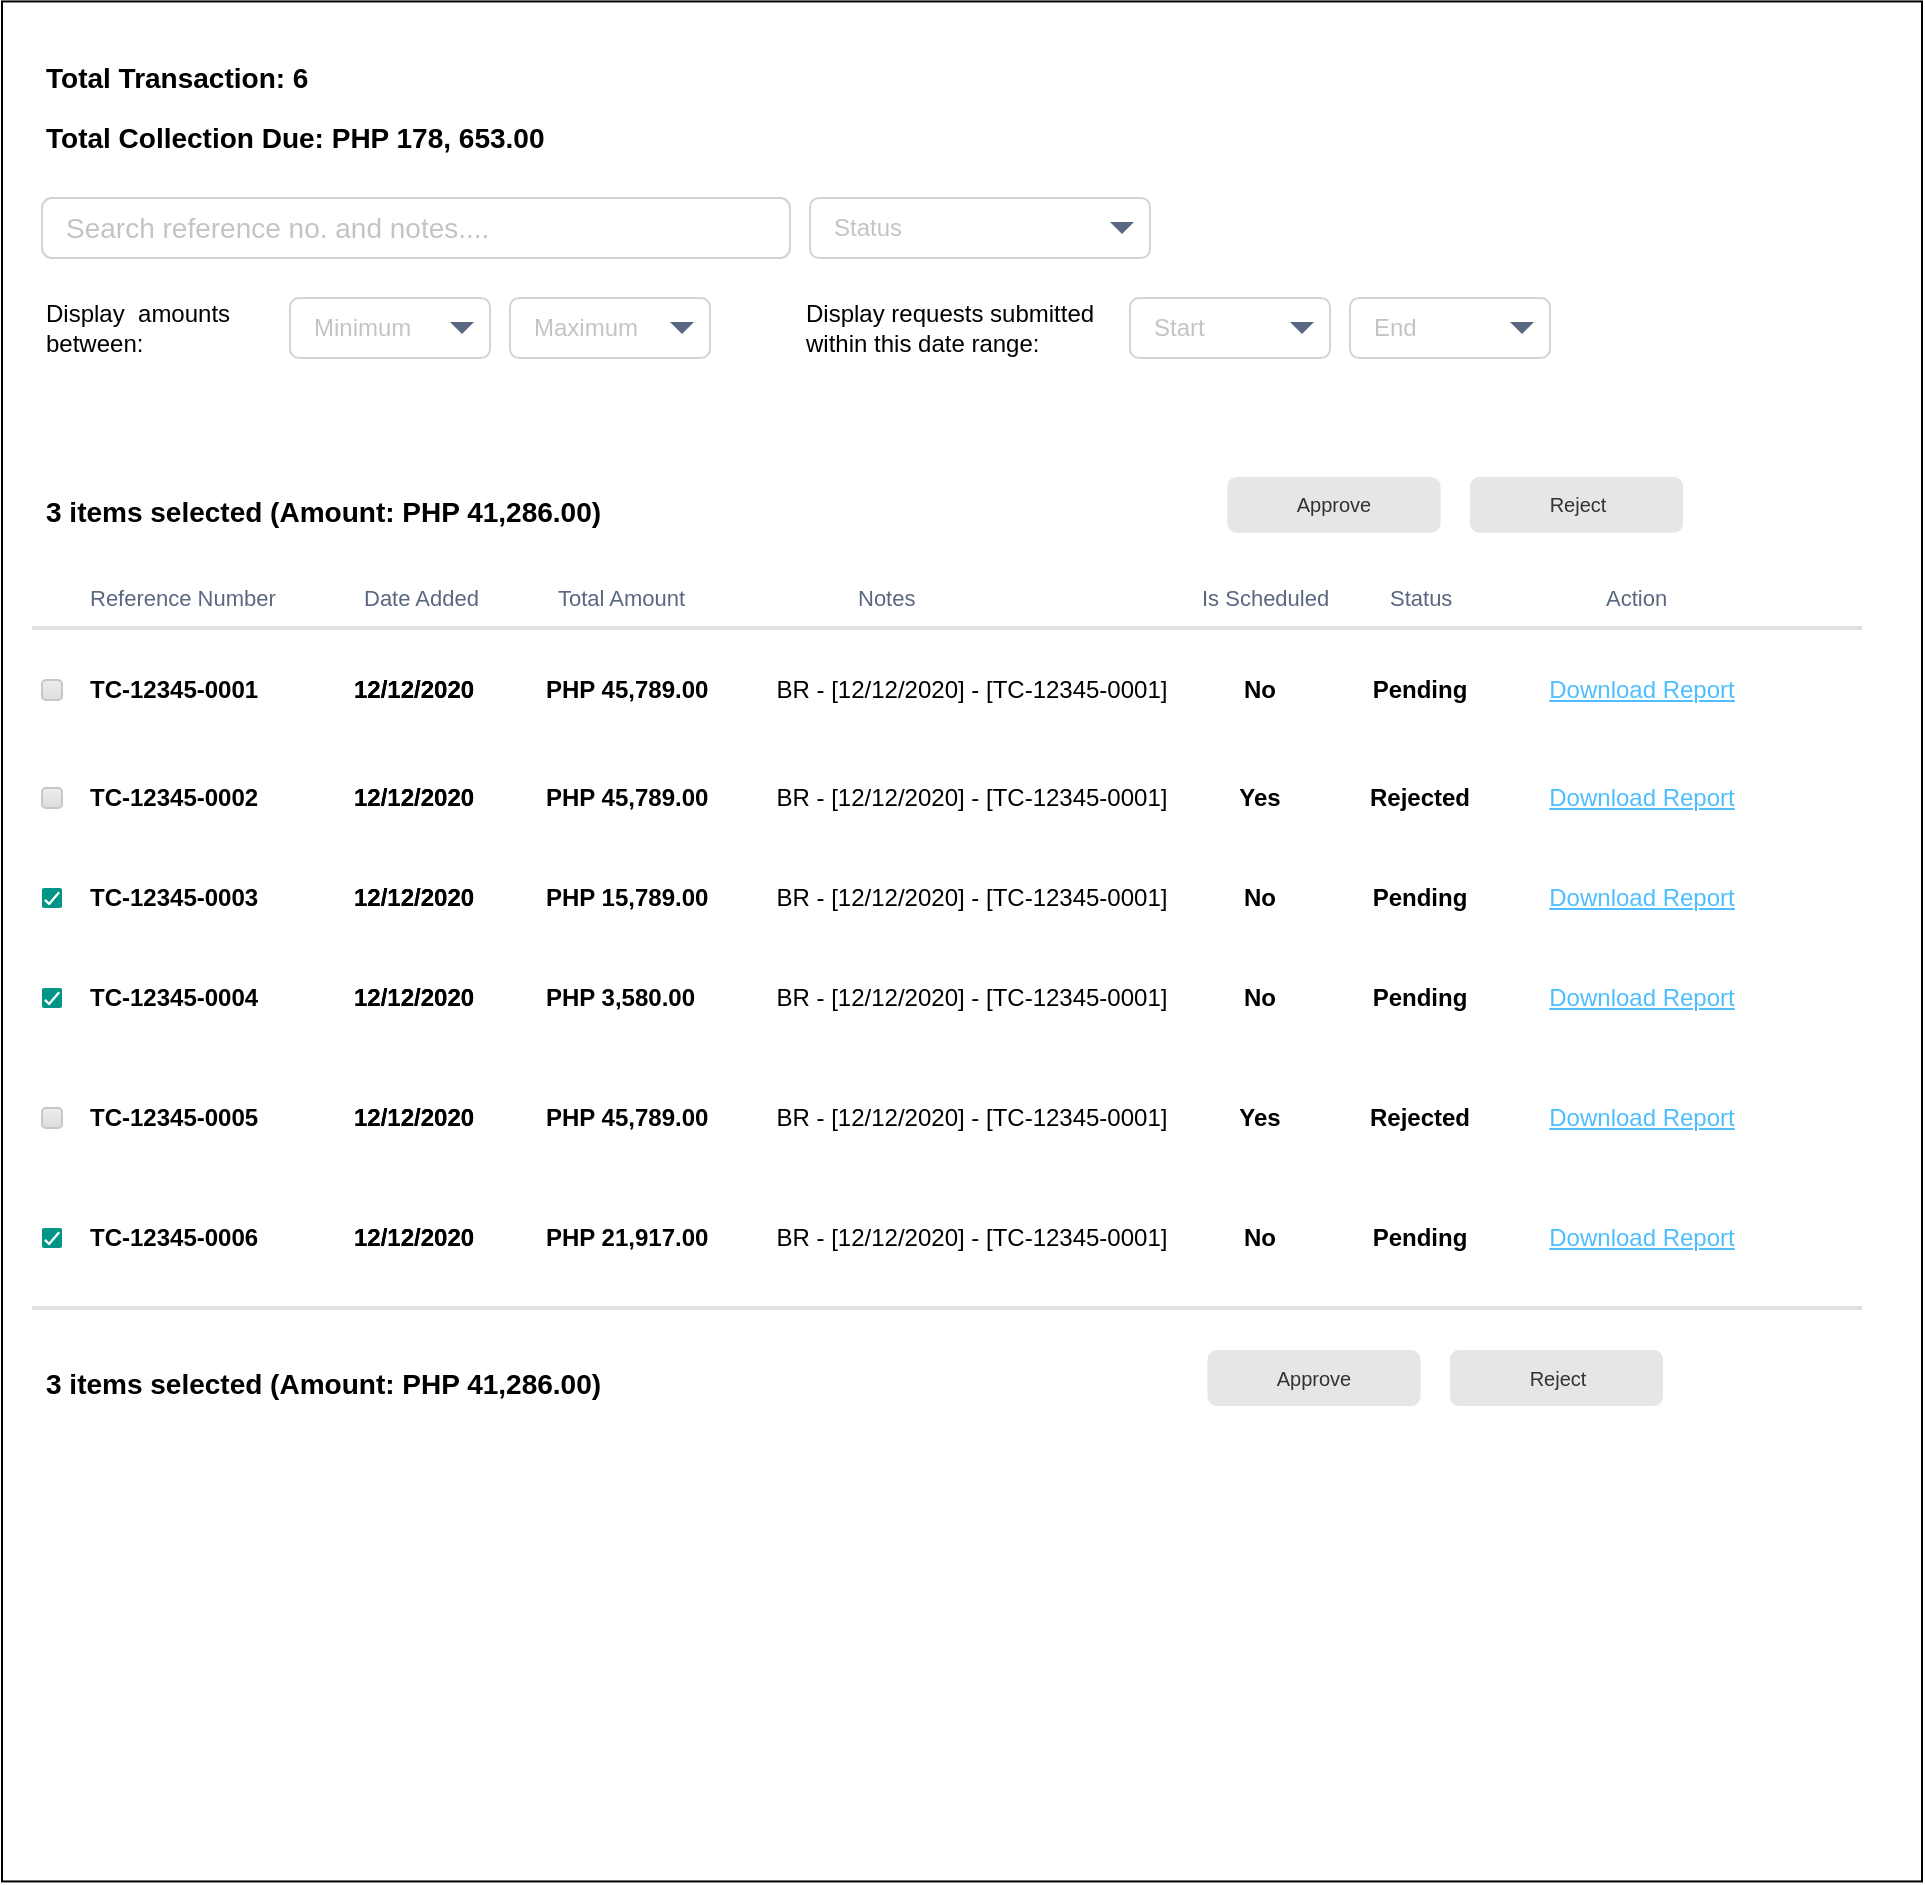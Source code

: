 <mxfile version="13.8.0" type="github" pages="2">
  <diagram id="Q-yisilWaRMRs0ZSbcxf" name="Bills Collection - Approver">
    <mxGraphModel dx="1382" dy="804" grid="1" gridSize="10" guides="1" tooltips="1" connect="1" arrows="1" fold="1" page="0" pageScale="1" pageWidth="850" pageHeight="1100" math="0" shadow="0">
      <root>
        <mxCell id="0" />
        <mxCell id="1" parent="0" />
        <mxCell id="fB9JVBKdTHwXwevY102O-4" value="" style="rounded=0;whiteSpace=wrap;html=1;" parent="1" vertex="1">
          <mxGeometry x="30" y="11.72" width="960" height="940" as="geometry" />
        </mxCell>
        <mxCell id="fB9JVBKdTHwXwevY102O-80" value="Total Transaction: 6" style="text;html=1;strokeColor=none;fillColor=none;align=left;verticalAlign=middle;whiteSpace=wrap;rounded=0;fontStyle=1;fontSize=14;" parent="1" vertex="1">
          <mxGeometry x="50" y="40" width="144" height="20" as="geometry" />
        </mxCell>
        <mxCell id="fB9JVBKdTHwXwevY102O-81" value="Total Collection Due: PHP 178, 653.00" style="text;html=1;strokeColor=none;fillColor=none;align=left;verticalAlign=middle;whiteSpace=wrap;rounded=0;fontStyle=1;fontSize=14;" parent="1" vertex="1">
          <mxGeometry x="50" y="70" width="294" height="20" as="geometry" />
        </mxCell>
        <mxCell id="fB9JVBKdTHwXwevY102O-134" value="Reference Number" style="html=1;fillColor=none;strokeColor=none;fontSize=11;align=left;fontColor=#596780;whiteSpace=wrap;rounded=0;" parent="1" vertex="1">
          <mxGeometry x="72" y="300" width="150" height="20" as="geometry" />
        </mxCell>
        <mxCell id="fB9JVBKdTHwXwevY102O-135" value="Total Amount" style="html=1;fillColor=none;strokeColor=none;fontSize=11;align=left;fontColor=#596780;whiteSpace=wrap;rounded=0;" parent="1" vertex="1">
          <mxGeometry x="306" y="300" width="100" height="20" as="geometry" />
        </mxCell>
        <mxCell id="fB9JVBKdTHwXwevY102O-136" value="" style="shape=line;strokeWidth=2;html=1;strokeColor=#DFE1E5;resizeWidth=1;rounded=0;fillColor=none;fontSize=14;align=left;" parent="1" vertex="1">
          <mxGeometry x="45" y="320" width="915" height="10" as="geometry" />
        </mxCell>
        <mxCell id="fB9JVBKdTHwXwevY102O-164" value="Date Added" style="html=1;fillColor=none;strokeColor=none;fontSize=11;align=left;fontColor=#596780;whiteSpace=wrap;rounded=0;" parent="1" vertex="1">
          <mxGeometry x="209" y="300" width="100" height="20" as="geometry" />
        </mxCell>
        <mxCell id="fB9JVBKdTHwXwevY102O-165" value="Notes" style="html=1;fillColor=none;strokeColor=none;fontSize=11;align=left;fontColor=#596780;whiteSpace=wrap;rounded=0;" parent="1" vertex="1">
          <mxGeometry x="456" y="300" width="100" height="20" as="geometry" />
        </mxCell>
        <mxCell id="fB9JVBKdTHwXwevY102O-166" value="Is Scheduled" style="html=1;fillColor=none;strokeColor=none;fontSize=11;align=left;fontColor=#596780;whiteSpace=wrap;rounded=0;" parent="1" vertex="1">
          <mxGeometry x="628" y="300" width="74" height="20" as="geometry" />
        </mxCell>
        <mxCell id="fB9JVBKdTHwXwevY102O-167" value="Status" style="html=1;fillColor=none;strokeColor=none;fontSize=11;align=left;fontColor=#596780;whiteSpace=wrap;rounded=0;" parent="1" vertex="1">
          <mxGeometry x="722" y="300" width="40" height="20" as="geometry" />
        </mxCell>
        <mxCell id="fB9JVBKdTHwXwevY102O-169" value="" style="shape=line;strokeWidth=2;html=1;strokeColor=#DFE1E5;resizeWidth=1;rounded=0;fillColor=none;fontSize=14;align=left;" parent="1" vertex="1">
          <mxGeometry x="45" y="660" width="915" height="10" as="geometry" />
        </mxCell>
        <mxCell id="fB9JVBKdTHwXwevY102O-178" value="Action" style="html=1;fillColor=none;strokeColor=none;fontSize=11;align=left;fontColor=#596780;whiteSpace=wrap;rounded=0;" parent="1" vertex="1">
          <mxGeometry x="830" y="300" width="50" height="20" as="geometry" />
        </mxCell>
        <mxCell id="fB9JVBKdTHwXwevY102O-238" value="Reject" style="rounded=1;html=1;shadow=0;dashed=0;whiteSpace=wrap;fontSize=10;fillColor=#E6E6E6;align=center;strokeColor=#E6E6E6;fontColor=#333333;" parent="1" vertex="1">
          <mxGeometry x="754.5" y="686.56" width="105.5" height="26.88" as="geometry" />
        </mxCell>
        <mxCell id="AwUBtOr6If3FMIu2zdxh-1" value="Approve" style="rounded=1;html=1;shadow=0;dashed=0;whiteSpace=wrap;fontSize=10;fillColor=#E6E6E6;align=center;strokeColor=#E6E6E6;fontColor=#333333;" vertex="1" parent="1">
          <mxGeometry x="633.25" y="686.56" width="105.5" height="26.88" as="geometry" />
        </mxCell>
        <mxCell id="AwUBtOr6If3FMIu2zdxh-2" value="Reject" style="rounded=1;html=1;shadow=0;dashed=0;whiteSpace=wrap;fontSize=10;fillColor=#E6E6E6;align=center;strokeColor=#E6E6E6;fontColor=#333333;" vertex="1" parent="1">
          <mxGeometry x="764.5" y="250" width="105.5" height="26.88" as="geometry" />
        </mxCell>
        <mxCell id="AwUBtOr6If3FMIu2zdxh-3" value="Approve" style="rounded=1;html=1;shadow=0;dashed=0;whiteSpace=wrap;fontSize=10;fillColor=#E6E6E6;align=center;strokeColor=#E6E6E6;fontColor=#333333;" vertex="1" parent="1">
          <mxGeometry x="643.25" y="250" width="105.5" height="26.88" as="geometry" />
        </mxCell>
        <mxCell id="AwUBtOr6If3FMIu2zdxh-5" value="3 items selected (Amount: PHP 41,286.00)" style="text;html=1;strokeColor=none;fillColor=none;align=left;verticalAlign=middle;whiteSpace=wrap;rounded=0;fontStyle=1;fontSize=14;" vertex="1" parent="1">
          <mxGeometry x="50" y="256.88" width="310" height="20" as="geometry" />
        </mxCell>
        <mxCell id="AwUBtOr6If3FMIu2zdxh-7" value="" style="dashed=0;labelPosition=right;align=left;shape=mxgraph.gmdl.checkbox;strokeColor=none;fillColor=#009587;strokeWidth=2;" vertex="1" parent="1">
          <mxGeometry x="50" y="455" width="10" height="10" as="geometry" />
        </mxCell>
        <mxCell id="AwUBtOr6If3FMIu2zdxh-8" value="" style="dashed=0;labelPosition=right;align=left;shape=mxgraph.gmdl.checkbox;strokeColor=none;fillColor=#009587;strokeWidth=2;" vertex="1" parent="1">
          <mxGeometry x="50" y="505" width="10" height="10" as="geometry" />
        </mxCell>
        <mxCell id="AwUBtOr6If3FMIu2zdxh-9" value="" style="dashed=0;labelPosition=right;align=left;shape=mxgraph.gmdl.checkbox;strokeColor=none;fillColor=#009587;strokeWidth=2;" vertex="1" parent="1">
          <mxGeometry x="50" y="625" width="10" height="10" as="geometry" />
        </mxCell>
        <mxCell id="AwUBtOr6If3FMIu2zdxh-11" value="3 items selected (Amount: PHP 41,286.00)" style="text;html=1;strokeColor=none;fillColor=none;align=left;verticalAlign=middle;whiteSpace=wrap;rounded=0;fontStyle=1;fontSize=14;" vertex="1" parent="1">
          <mxGeometry x="50" y="693.44" width="310" height="20" as="geometry" />
        </mxCell>
        <mxCell id="fB9JVBKdTHwXwevY102O-10" value="Status" style="rounded=1;html=1;align=left;fontSize=12;spacingLeft=10;strokeColor=#CED4DA;fillColor=none;fontColor=#C4C4C4;" parent="1" vertex="1">
          <mxGeometry x="434" y="110" width="170" height="30" as="geometry" />
        </mxCell>
        <mxCell id="fB9JVBKdTHwXwevY102O-11" value="" style="shape=triangle;direction=south;fillColor=#596780;strokeColor=none;html=1" parent="fB9JVBKdTHwXwevY102O-10" vertex="1">
          <mxGeometry x="1" y="0.5" width="12" height="6" relative="1" as="geometry">
            <mxPoint x="-20" y="-3" as="offset" />
          </mxGeometry>
        </mxCell>
        <mxCell id="fB9JVBKdTHwXwevY102O-13" value="Search reference no. and notes...." style="html=1;shadow=0;dashed=0;shape=mxgraph.bootstrap.rrect;rSize=5;strokeColor=#CED4DA;strokeWidth=1;whiteSpace=wrap;align=left;verticalAlign=middle;spacingLeft=10;fontSize=14;fillColor=none;fontColor=#C4C4C4;" parent="1" vertex="1">
          <mxGeometry x="50" y="110" width="374" height="30" as="geometry" />
        </mxCell>
        <mxCell id="fB9JVBKdTHwXwevY102O-16" value="Minimum" style="rounded=1;html=1;align=left;fontSize=12;spacingLeft=10;strokeColor=#CED4DA;fillColor=none;fontColor=#C4C4C4;" parent="1" vertex="1">
          <mxGeometry x="174" y="160" width="100" height="30" as="geometry" />
        </mxCell>
        <mxCell id="fB9JVBKdTHwXwevY102O-17" value="" style="shape=triangle;direction=south;fillColor=#596780;strokeColor=none;html=1" parent="fB9JVBKdTHwXwevY102O-16" vertex="1">
          <mxGeometry x="1" y="0.5" width="12" height="6" relative="1" as="geometry">
            <mxPoint x="-20" y="-3" as="offset" />
          </mxGeometry>
        </mxCell>
        <mxCell id="fB9JVBKdTHwXwevY102O-19" value="Maximum" style="rounded=1;html=1;align=left;fontSize=12;spacingLeft=10;strokeColor=#CED4DA;fillColor=none;fontColor=#C4C4C4;" parent="1" vertex="1">
          <mxGeometry x="284" y="160" width="100" height="30" as="geometry" />
        </mxCell>
        <mxCell id="fB9JVBKdTHwXwevY102O-20" value="" style="shape=triangle;direction=south;fillColor=#596780;strokeColor=none;html=1" parent="fB9JVBKdTHwXwevY102O-19" vertex="1">
          <mxGeometry x="1" y="0.5" width="12" height="6" relative="1" as="geometry">
            <mxPoint x="-20" y="-3" as="offset" />
          </mxGeometry>
        </mxCell>
        <mxCell id="fB9JVBKdTHwXwevY102O-21" value="Display&amp;nbsp; amounts between:" style="text;html=1;strokeColor=none;fillColor=none;align=left;verticalAlign=middle;whiteSpace=wrap;rounded=0;" parent="1" vertex="1">
          <mxGeometry x="50" y="165" width="124" height="20" as="geometry" />
        </mxCell>
        <mxCell id="fB9JVBKdTHwXwevY102O-22" value="Start" style="rounded=1;html=1;align=left;fontSize=12;spacingLeft=10;strokeColor=#CED4DA;fillColor=none;fontColor=#C4C4C4;" parent="1" vertex="1">
          <mxGeometry x="594" y="160" width="100" height="30" as="geometry" />
        </mxCell>
        <mxCell id="fB9JVBKdTHwXwevY102O-23" value="" style="shape=triangle;direction=south;fillColor=#596780;strokeColor=none;html=1" parent="fB9JVBKdTHwXwevY102O-22" vertex="1">
          <mxGeometry x="1" y="0.5" width="12" height="6" relative="1" as="geometry">
            <mxPoint x="-20" y="-3" as="offset" />
          </mxGeometry>
        </mxCell>
        <mxCell id="fB9JVBKdTHwXwevY102O-24" value="End" style="rounded=1;html=1;align=left;fontSize=12;spacingLeft=10;strokeColor=#CED4DA;fillColor=none;fontColor=#C4C4C4;" parent="1" vertex="1">
          <mxGeometry x="704" y="160" width="100" height="30" as="geometry" />
        </mxCell>
        <mxCell id="fB9JVBKdTHwXwevY102O-25" value="" style="shape=triangle;direction=south;fillColor=#596780;strokeColor=none;html=1" parent="fB9JVBKdTHwXwevY102O-24" vertex="1">
          <mxGeometry x="1" y="0.5" width="12" height="6" relative="1" as="geometry">
            <mxPoint x="-20" y="-3" as="offset" />
          </mxGeometry>
        </mxCell>
        <mxCell id="fB9JVBKdTHwXwevY102O-26" value="Display requests submitted within this date range:" style="text;html=1;strokeColor=none;fillColor=none;align=left;verticalAlign=middle;whiteSpace=wrap;rounded=0;" parent="1" vertex="1">
          <mxGeometry x="430" y="165" width="164" height="20" as="geometry" />
        </mxCell>
        <mxCell id="fB9JVBKdTHwXwevY102O-138" value="TC-12345-0001" style="html=1;fillColor=none;strokeColor=none;fontSize=12;align=left;fontColor=#000000;whiteSpace=wrap;fontStyle=1;rounded=0;" parent="1" vertex="1">
          <mxGeometry x="72" y="346" width="110" height="20" as="geometry" />
        </mxCell>
        <mxCell id="fB9JVBKdTHwXwevY102O-176" value="12/12/2020" style="html=1;fillColor=none;strokeColor=none;fontSize=12;align=left;fontColor=#000000;whiteSpace=wrap;fontStyle=1;rounded=0;" parent="1" vertex="1">
          <mxGeometry x="204" y="346" width="110" height="20" as="geometry" />
        </mxCell>
        <mxCell id="fB9JVBKdTHwXwevY102O-177" value="PHP 45,789.00" style="html=1;fillColor=none;strokeColor=none;fontSize=12;align=left;fontColor=#000000;whiteSpace=wrap;fontStyle=1;rounded=0;" parent="1" vertex="1">
          <mxGeometry x="300" y="346" width="91" height="20" as="geometry" />
        </mxCell>
        <mxCell id="fB9JVBKdTHwXwevY102O-180" value="" style="html=1;shadow=0;dashed=0;shape=mxgraph.bootstrap.checkbox2;labelPosition=right;verticalLabelPosition=middle;align=left;verticalAlign=middle;gradientColor=#DEDEDE;fillColor=#EDEDED;checked=0;spacing=5;checkedFill=#0085FC;checkedStroke=#ffffff;rounded=0;strokeColor=#C7C7C7;strokeWidth=1;fontSize=14;" parent="1" vertex="1">
          <mxGeometry x="50" y="351" width="10" height="10" as="geometry" />
        </mxCell>
        <mxCell id="fB9JVBKdTHwXwevY102O-181" value="BR - [12/12/2020] - [TC-12345-0001]" style="html=1;fillColor=none;strokeColor=none;fontSize=12;align=center;fontColor=#000000;whiteSpace=wrap;fontStyle=0;rounded=0;" parent="1" vertex="1">
          <mxGeometry x="410" y="346" width="210" height="20" as="geometry" />
        </mxCell>
        <mxCell id="fB9JVBKdTHwXwevY102O-182" value="12/12/2020" style="html=1;fillColor=none;strokeColor=none;fontSize=12;align=left;fontColor=#000000;whiteSpace=wrap;fontStyle=1;rounded=0;" parent="1" vertex="1">
          <mxGeometry x="204" y="346" width="66" height="20" as="geometry" />
        </mxCell>
        <mxCell id="fB9JVBKdTHwXwevY102O-183" value="No" style="html=1;fillColor=none;strokeColor=none;fontSize=12;align=center;fontColor=#000000;whiteSpace=wrap;fontStyle=1;rounded=0;" parent="1" vertex="1">
          <mxGeometry x="642" y="346" width="34" height="20" as="geometry" />
        </mxCell>
        <mxCell id="fB9JVBKdTHwXwevY102O-184" value="Pending" style="html=1;fillColor=none;strokeColor=none;fontSize=12;align=center;fontColor=#000000;whiteSpace=wrap;fontStyle=1;rounded=0;" parent="1" vertex="1">
          <mxGeometry x="712" y="346" width="54" height="20" as="geometry" />
        </mxCell>
        <mxCell id="fB9JVBKdTHwXwevY102O-185" value="Download Report" style="html=1;fillColor=none;strokeColor=none;fontSize=12;align=center;whiteSpace=wrap;fontStyle=4;rounded=0;fontColor=#4FBEFF;" parent="1" vertex="1">
          <mxGeometry x="798" y="346" width="104" height="20" as="geometry" />
        </mxCell>
        <mxCell id="fB9JVBKdTHwXwevY102O-188" value="TC-12345-0002" style="html=1;fillColor=none;strokeColor=none;fontSize=12;align=left;fontColor=#000000;whiteSpace=wrap;fontStyle=1;rounded=0;" parent="1" vertex="1">
          <mxGeometry x="72" y="400" width="110" height="20" as="geometry" />
        </mxCell>
        <mxCell id="fB9JVBKdTHwXwevY102O-189" value="12/12/2020" style="html=1;fillColor=none;strokeColor=none;fontSize=12;align=left;fontColor=#000000;whiteSpace=wrap;fontStyle=1;rounded=0;" parent="1" vertex="1">
          <mxGeometry x="204" y="400" width="110" height="20" as="geometry" />
        </mxCell>
        <mxCell id="fB9JVBKdTHwXwevY102O-190" value="PHP 45,789.00" style="html=1;fillColor=none;strokeColor=none;fontSize=12;align=left;fontColor=#000000;whiteSpace=wrap;fontStyle=1;rounded=0;" parent="1" vertex="1">
          <mxGeometry x="300" y="400" width="91" height="20" as="geometry" />
        </mxCell>
        <mxCell id="fB9JVBKdTHwXwevY102O-191" value="" style="html=1;shadow=0;dashed=0;shape=mxgraph.bootstrap.checkbox2;labelPosition=right;verticalLabelPosition=middle;align=left;verticalAlign=middle;gradientColor=#DEDEDE;fillColor=#EDEDED;checked=0;spacing=5;checkedFill=#0085FC;checkedStroke=#ffffff;rounded=0;strokeColor=#C7C7C7;strokeWidth=1;fontSize=14;" parent="1" vertex="1">
          <mxGeometry x="50" y="405" width="10" height="10" as="geometry" />
        </mxCell>
        <mxCell id="fB9JVBKdTHwXwevY102O-193" value="12/12/2020" style="html=1;fillColor=none;strokeColor=none;fontSize=12;align=left;fontColor=#000000;whiteSpace=wrap;fontStyle=1;rounded=0;" parent="1" vertex="1">
          <mxGeometry x="204" y="400" width="66" height="20" as="geometry" />
        </mxCell>
        <mxCell id="fB9JVBKdTHwXwevY102O-194" value="Yes" style="html=1;fillColor=none;strokeColor=none;fontSize=12;align=center;fontColor=#000000;whiteSpace=wrap;fontStyle=1;rounded=0;" parent="1" vertex="1">
          <mxGeometry x="642" y="400" width="34" height="20" as="geometry" />
        </mxCell>
        <mxCell id="fB9JVBKdTHwXwevY102O-195" value="Rejected" style="html=1;fillColor=none;strokeColor=none;fontSize=12;align=center;fontColor=#000000;whiteSpace=wrap;fontStyle=1;rounded=0;" parent="1" vertex="1">
          <mxGeometry x="712" y="400" width="54" height="20" as="geometry" />
        </mxCell>
        <mxCell id="fB9JVBKdTHwXwevY102O-196" value="Download Report" style="html=1;fillColor=none;strokeColor=none;fontSize=12;align=center;whiteSpace=wrap;fontStyle=4;rounded=0;fontColor=#4FBEFF;" parent="1" vertex="1">
          <mxGeometry x="798" y="400" width="104" height="20" as="geometry" />
        </mxCell>
        <mxCell id="fB9JVBKdTHwXwevY102O-199" value="TC-12345-0003" style="html=1;fillColor=none;strokeColor=none;fontSize=12;align=left;fontColor=#000000;whiteSpace=wrap;fontStyle=1;rounded=0;" parent="1" vertex="1">
          <mxGeometry x="72" y="450" width="110" height="20" as="geometry" />
        </mxCell>
        <mxCell id="fB9JVBKdTHwXwevY102O-200" value="12/12/2020" style="html=1;fillColor=none;strokeColor=none;fontSize=12;align=left;fontColor=#000000;whiteSpace=wrap;fontStyle=1;rounded=0;" parent="1" vertex="1">
          <mxGeometry x="204" y="450" width="110" height="20" as="geometry" />
        </mxCell>
        <mxCell id="fB9JVBKdTHwXwevY102O-201" value="PHP 15,789.00" style="html=1;fillColor=none;strokeColor=none;fontSize=12;align=left;fontColor=#000000;whiteSpace=wrap;fontStyle=1;rounded=0;" parent="1" vertex="1">
          <mxGeometry x="300" y="450" width="91" height="20" as="geometry" />
        </mxCell>
        <mxCell id="fB9JVBKdTHwXwevY102O-204" value="12/12/2020" style="html=1;fillColor=none;strokeColor=none;fontSize=12;align=left;fontColor=#000000;whiteSpace=wrap;fontStyle=1;rounded=0;" parent="1" vertex="1">
          <mxGeometry x="204" y="450" width="66" height="20" as="geometry" />
        </mxCell>
        <mxCell id="fB9JVBKdTHwXwevY102O-205" value="No" style="html=1;fillColor=none;strokeColor=none;fontSize=12;align=center;fontColor=#000000;whiteSpace=wrap;fontStyle=1;rounded=0;" parent="1" vertex="1">
          <mxGeometry x="642" y="450" width="34" height="20" as="geometry" />
        </mxCell>
        <mxCell id="fB9JVBKdTHwXwevY102O-206" value="Pending" style="html=1;fillColor=none;strokeColor=none;fontSize=12;align=center;fontColor=#000000;whiteSpace=wrap;fontStyle=1;rounded=0;" parent="1" vertex="1">
          <mxGeometry x="712" y="450" width="54" height="20" as="geometry" />
        </mxCell>
        <mxCell id="fB9JVBKdTHwXwevY102O-207" value="Download Report" style="html=1;fillColor=none;strokeColor=none;fontSize=12;align=center;whiteSpace=wrap;fontStyle=4;rounded=0;fontColor=#4FBEFF;" parent="1" vertex="1">
          <mxGeometry x="798" y="450" width="104" height="20" as="geometry" />
        </mxCell>
        <mxCell id="fB9JVBKdTHwXwevY102O-209" value="TC-12345-0004" style="html=1;fillColor=none;strokeColor=none;fontSize=12;align=left;fontColor=#000000;whiteSpace=wrap;fontStyle=1;rounded=0;" parent="1" vertex="1">
          <mxGeometry x="72" y="500" width="110" height="20" as="geometry" />
        </mxCell>
        <mxCell id="fB9JVBKdTHwXwevY102O-210" value="12/12/2020" style="html=1;fillColor=none;strokeColor=none;fontSize=12;align=left;fontColor=#000000;whiteSpace=wrap;fontStyle=1;rounded=0;" parent="1" vertex="1">
          <mxGeometry x="204" y="500" width="110" height="20" as="geometry" />
        </mxCell>
        <mxCell id="fB9JVBKdTHwXwevY102O-211" value="PHP 3,580.00" style="html=1;fillColor=none;strokeColor=none;fontSize=12;align=left;fontColor=#000000;whiteSpace=wrap;fontStyle=1;rounded=0;" parent="1" vertex="1">
          <mxGeometry x="300" y="500" width="91" height="20" as="geometry" />
        </mxCell>
        <mxCell id="fB9JVBKdTHwXwevY102O-214" value="12/12/2020" style="html=1;fillColor=none;strokeColor=none;fontSize=12;align=left;fontColor=#000000;whiteSpace=wrap;fontStyle=1;rounded=0;" parent="1" vertex="1">
          <mxGeometry x="204" y="500" width="66" height="20" as="geometry" />
        </mxCell>
        <mxCell id="fB9JVBKdTHwXwevY102O-215" value="No" style="html=1;fillColor=none;strokeColor=none;fontSize=12;align=center;fontColor=#000000;whiteSpace=wrap;fontStyle=1;rounded=0;" parent="1" vertex="1">
          <mxGeometry x="642" y="500" width="34" height="20" as="geometry" />
        </mxCell>
        <mxCell id="fB9JVBKdTHwXwevY102O-216" value="Pending" style="html=1;fillColor=none;strokeColor=none;fontSize=12;align=center;fontColor=#000000;whiteSpace=wrap;fontStyle=1;rounded=0;" parent="1" vertex="1">
          <mxGeometry x="712" y="500" width="54" height="20" as="geometry" />
        </mxCell>
        <mxCell id="fB9JVBKdTHwXwevY102O-217" value="Download Report" style="html=1;fillColor=none;strokeColor=none;fontSize=12;align=center;whiteSpace=wrap;fontStyle=4;rounded=0;fontColor=#4FBEFF;" parent="1" vertex="1">
          <mxGeometry x="798" y="500" width="104" height="20" as="geometry" />
        </mxCell>
        <mxCell id="fB9JVBKdTHwXwevY102O-219" value="TC-12345-0005" style="html=1;fillColor=none;strokeColor=none;fontSize=12;align=left;fontColor=#000000;whiteSpace=wrap;fontStyle=1;rounded=0;" parent="1" vertex="1">
          <mxGeometry x="72" y="560" width="110" height="20" as="geometry" />
        </mxCell>
        <mxCell id="fB9JVBKdTHwXwevY102O-220" value="12/12/2020" style="html=1;fillColor=none;strokeColor=none;fontSize=12;align=left;fontColor=#000000;whiteSpace=wrap;fontStyle=1;rounded=0;" parent="1" vertex="1">
          <mxGeometry x="204" y="560" width="110" height="20" as="geometry" />
        </mxCell>
        <mxCell id="fB9JVBKdTHwXwevY102O-221" value="PHP 45,789.00" style="html=1;fillColor=none;strokeColor=none;fontSize=12;align=left;fontColor=#000000;whiteSpace=wrap;fontStyle=1;rounded=0;" parent="1" vertex="1">
          <mxGeometry x="300" y="560" width="91" height="20" as="geometry" />
        </mxCell>
        <mxCell id="fB9JVBKdTHwXwevY102O-222" value="" style="html=1;shadow=0;dashed=0;shape=mxgraph.bootstrap.checkbox2;labelPosition=right;verticalLabelPosition=middle;align=left;verticalAlign=middle;gradientColor=#DEDEDE;fillColor=#EDEDED;checked=0;spacing=5;checkedFill=#0085FC;checkedStroke=#ffffff;rounded=0;strokeColor=#C7C7C7;strokeWidth=1;fontSize=14;" parent="1" vertex="1">
          <mxGeometry x="50" y="565" width="10" height="10" as="geometry" />
        </mxCell>
        <mxCell id="fB9JVBKdTHwXwevY102O-224" value="12/12/2020" style="html=1;fillColor=none;strokeColor=none;fontSize=12;align=left;fontColor=#000000;whiteSpace=wrap;fontStyle=1;rounded=0;" parent="1" vertex="1">
          <mxGeometry x="204" y="560" width="66" height="20" as="geometry" />
        </mxCell>
        <mxCell id="fB9JVBKdTHwXwevY102O-225" value="Yes" style="html=1;fillColor=none;strokeColor=none;fontSize=12;align=center;fontColor=#000000;whiteSpace=wrap;fontStyle=1;rounded=0;" parent="1" vertex="1">
          <mxGeometry x="642" y="560" width="34" height="20" as="geometry" />
        </mxCell>
        <mxCell id="fB9JVBKdTHwXwevY102O-226" value="Rejected" style="html=1;fillColor=none;strokeColor=none;fontSize=12;align=center;fontColor=#000000;whiteSpace=wrap;fontStyle=1;rounded=0;" parent="1" vertex="1">
          <mxGeometry x="712" y="560" width="54" height="20" as="geometry" />
        </mxCell>
        <mxCell id="fB9JVBKdTHwXwevY102O-227" value="Download Report" style="html=1;fillColor=none;strokeColor=none;fontSize=12;align=center;whiteSpace=wrap;fontStyle=4;rounded=0;fontColor=#4FBEFF;" parent="1" vertex="1">
          <mxGeometry x="798" y="560" width="104" height="20" as="geometry" />
        </mxCell>
        <mxCell id="fB9JVBKdTHwXwevY102O-229" value="TC-12345-0006" style="html=1;fillColor=none;strokeColor=none;fontSize=12;align=left;fontColor=#000000;whiteSpace=wrap;fontStyle=1;rounded=0;" parent="1" vertex="1">
          <mxGeometry x="72" y="620" width="110" height="20" as="geometry" />
        </mxCell>
        <mxCell id="fB9JVBKdTHwXwevY102O-230" value="12/12/2020" style="html=1;fillColor=none;strokeColor=none;fontSize=12;align=left;fontColor=#000000;whiteSpace=wrap;fontStyle=1;rounded=0;" parent="1" vertex="1">
          <mxGeometry x="204" y="620" width="110" height="20" as="geometry" />
        </mxCell>
        <mxCell id="fB9JVBKdTHwXwevY102O-231" value="PHP 21,917.00" style="html=1;fillColor=none;strokeColor=none;fontSize=12;align=left;fontColor=#000000;whiteSpace=wrap;fontStyle=1;rounded=0;" parent="1" vertex="1">
          <mxGeometry x="300" y="620" width="91" height="20" as="geometry" />
        </mxCell>
        <mxCell id="fB9JVBKdTHwXwevY102O-234" value="12/12/2020" style="html=1;fillColor=none;strokeColor=none;fontSize=12;align=left;fontColor=#000000;whiteSpace=wrap;fontStyle=1;rounded=0;" parent="1" vertex="1">
          <mxGeometry x="204" y="620" width="66" height="20" as="geometry" />
        </mxCell>
        <mxCell id="fB9JVBKdTHwXwevY102O-235" value="No" style="html=1;fillColor=none;strokeColor=none;fontSize=12;align=center;fontColor=#000000;whiteSpace=wrap;fontStyle=1;rounded=0;" parent="1" vertex="1">
          <mxGeometry x="642" y="620" width="34" height="20" as="geometry" />
        </mxCell>
        <mxCell id="fB9JVBKdTHwXwevY102O-236" value="Pending" style="html=1;fillColor=none;strokeColor=none;fontSize=12;align=center;fontColor=#000000;whiteSpace=wrap;fontStyle=1;rounded=0;" parent="1" vertex="1">
          <mxGeometry x="712" y="620" width="54" height="20" as="geometry" />
        </mxCell>
        <mxCell id="fB9JVBKdTHwXwevY102O-237" value="Download Report" style="html=1;fillColor=none;strokeColor=none;fontSize=12;align=center;whiteSpace=wrap;fontStyle=4;rounded=0;fontColor=#4FBEFF;" parent="1" vertex="1">
          <mxGeometry x="798" y="620" width="104" height="20" as="geometry" />
        </mxCell>
        <mxCell id="GiFUiDwEfZg7q5TuVLTI-3" value="BR - [12/12/2020] - [TC-12345-0001]" style="html=1;fillColor=none;strokeColor=none;fontSize=12;align=center;fontColor=#000000;whiteSpace=wrap;fontStyle=0;rounded=0;" vertex="1" parent="1">
          <mxGeometry x="410" y="400" width="210" height="20" as="geometry" />
        </mxCell>
        <mxCell id="GiFUiDwEfZg7q5TuVLTI-4" value="BR - [12/12/2020] - [TC-12345-0001]" style="html=1;fillColor=none;strokeColor=none;fontSize=12;align=center;fontColor=#000000;whiteSpace=wrap;fontStyle=0;rounded=0;" vertex="1" parent="1">
          <mxGeometry x="410" y="450" width="210" height="20" as="geometry" />
        </mxCell>
        <mxCell id="GiFUiDwEfZg7q5TuVLTI-5" value="BR - [12/12/2020] - [TC-12345-0001]" style="html=1;fillColor=none;strokeColor=none;fontSize=12;align=center;fontColor=#000000;whiteSpace=wrap;fontStyle=0;rounded=0;" vertex="1" parent="1">
          <mxGeometry x="410" y="500" width="210" height="20" as="geometry" />
        </mxCell>
        <mxCell id="GiFUiDwEfZg7q5TuVLTI-6" value="BR - [12/12/2020] - [TC-12345-0001]" style="html=1;fillColor=none;strokeColor=none;fontSize=12;align=center;fontColor=#000000;whiteSpace=wrap;fontStyle=0;rounded=0;" vertex="1" parent="1">
          <mxGeometry x="410" y="560" width="210" height="20" as="geometry" />
        </mxCell>
        <mxCell id="GiFUiDwEfZg7q5TuVLTI-7" value="BR - [12/12/2020] - [TC-12345-0001]" style="html=1;fillColor=none;strokeColor=none;fontSize=12;align=center;fontColor=#000000;whiteSpace=wrap;fontStyle=0;rounded=0;" vertex="1" parent="1">
          <mxGeometry x="410" y="620" width="210" height="20" as="geometry" />
        </mxCell>
      </root>
    </mxGraphModel>
  </diagram>
  <diagram id="fKQovA9FEBCto5yDDUpR" name="Contact Management">
    <mxGraphModel dx="1058" dy="783" grid="1" gridSize="10" guides="1" tooltips="1" connect="1" arrows="1" fold="1" page="0" pageScale="1" pageWidth="850" pageHeight="1100" math="0" shadow="0">
      <root>
        <mxCell id="eOtVbwVf-g6T9IExGPTB-0" />
        <mxCell id="eOtVbwVf-g6T9IExGPTB-1" parent="eOtVbwVf-g6T9IExGPTB-0" />
        <mxCell id="7scjvrl678XsziXBGYkP-115" value="" style="rounded=0;whiteSpace=wrap;html=1;strokeColor=#000000;strokeWidth=1;fillColor=#ffffff;fontSize=14;fontColor=#4FBEFF;align=center;" vertex="1" parent="eOtVbwVf-g6T9IExGPTB-1">
          <mxGeometry x="90.5" y="-26.5" width="919.5" height="745" as="geometry" />
        </mxCell>
        <mxCell id="7scjvrl678XsziXBGYkP-77" value="User ID" style="html=1;fillColor=none;strokeColor=none;fontSize=11;align=left;fontColor=#596780;whiteSpace=wrap;rounded=0;" vertex="1" parent="eOtVbwVf-g6T9IExGPTB-1">
          <mxGeometry x="155" y="290" width="70" height="20" as="geometry" />
        </mxCell>
        <mxCell id="7scjvrl678XsziXBGYkP-78" value="Mobile" style="html=1;fillColor=none;strokeColor=none;fontSize=11;align=left;fontColor=#596780;whiteSpace=wrap;rounded=0;" vertex="1" parent="eOtVbwVf-g6T9IExGPTB-1">
          <mxGeometry x="440" y="290" width="100" height="20" as="geometry" />
        </mxCell>
        <mxCell id="7scjvrl678XsziXBGYkP-79" value="Verified" style="html=1;fillColor=none;strokeColor=none;fontSize=11;align=left;fontColor=#596780;whiteSpace=wrap;rounded=0;" vertex="1" parent="eOtVbwVf-g6T9IExGPTB-1">
          <mxGeometry x="538.75" y="290" width="30" height="20" as="geometry" />
        </mxCell>
        <mxCell id="7scjvrl678XsziXBGYkP-80" value="" style="shape=line;strokeWidth=2;html=1;strokeColor=#DFE1E5;resizeWidth=1;rounded=0;fillColor=#ffffff;fontSize=14;fontColor=#4FBEFF;align=center;" vertex="1" parent="eOtVbwVf-g6T9IExGPTB-1">
          <mxGeometry x="110" y="310" width="880" height="10" as="geometry" />
        </mxCell>
        <mxCell id="7scjvrl678XsziXBGYkP-106" value="staging" style="rounded=1;arcSize=5;fillColor=#F2F3F5;strokeColor=none;fontColor=#A5ADBA;align=center;verticalAlign=middle;whiteSpace=wrap;fontSize=12;fontStyle=1;html=1" vertex="1" parent="eOtVbwVf-g6T9IExGPTB-1">
          <mxGeometry x="-150" y="430" width="50" height="20" as="geometry" />
        </mxCell>
        <mxCell id="7scjvrl678XsziXBGYkP-113" value="This PR has been merged" style="rounded=1;arcSize=5;fillColor=#172B4D;strokeColor=none;fontColor=#ffffff;align=center;verticalAlign=middle;whiteSpace=wrap;fontSize=12;fontStyle=0;html=1" vertex="1" parent="eOtVbwVf-g6T9IExGPTB-1">
          <mxGeometry x="-116" y="450" width="160" height="20" as="geometry" />
        </mxCell>
        <mxCell id="7scjvrl678XsziXBGYkP-114" value="" style="shape=line;strokeWidth=2;html=1;strokeColor=#DFE1E5;resizeWidth=1;rounded=0;fillColor=#ffffff;fontSize=14;fontColor=#4FBEFF;align=center;" vertex="1" parent="eOtVbwVf-g6T9IExGPTB-1">
          <mxGeometry x="110" y="518" width="870" height="10" as="geometry" />
        </mxCell>
        <mxCell id="gg30P1o4848aHn6adobY-1" value="Yes" style="rounded=1;html=1;fontColor=#596780;align=left;fontSize=12;spacingLeft=10;strokeColor=#CED4DA;fillColor=none;" vertex="1" parent="eOtVbwVf-g6T9IExGPTB-1">
          <mxGeometry x="590" y="120" width="100" height="30" as="geometry" />
        </mxCell>
        <mxCell id="gg30P1o4848aHn6adobY-2" value="" style="shape=triangle;direction=south;fillColor=#596780;strokeColor=none;html=1" vertex="1" parent="gg30P1o4848aHn6adobY-1">
          <mxGeometry x="1" y="0.5" width="12" height="6" relative="1" as="geometry">
            <mxPoint x="-20" y="-3" as="offset" />
          </mxGeometry>
        </mxCell>
        <mxCell id="gg30P1o4848aHn6adobY-3" value="Search user ID, name or mobile..." style="html=1;shadow=0;dashed=0;shape=mxgraph.bootstrap.rrect;rSize=5;strokeColor=#CED4DA;strokeWidth=1;whiteSpace=wrap;align=left;verticalAlign=middle;spacingLeft=10;fontSize=14;fillColor=none;fontColor=#C4C4C4;" vertex="1" parent="eOtVbwVf-g6T9IExGPTB-1">
          <mxGeometry x="120" y="70" width="374" height="30" as="geometry" />
        </mxCell>
        <mxCell id="gg30P1o4848aHn6adobY-9" value="Start" style="rounded=1;html=1;fontColor=#596780;align=left;fontSize=12;spacingLeft=10;strokeColor=#CED4DA;fillColor=none;" vertex="1" parent="eOtVbwVf-g6T9IExGPTB-1">
          <mxGeometry x="271" y="120" width="100" height="30" as="geometry" />
        </mxCell>
        <mxCell id="gg30P1o4848aHn6adobY-10" value="" style="shape=triangle;direction=south;fillColor=#596780;strokeColor=none;html=1" vertex="1" parent="gg30P1o4848aHn6adobY-9">
          <mxGeometry x="1" y="0.5" width="12" height="6" relative="1" as="geometry">
            <mxPoint x="-20" y="-3" as="offset" />
          </mxGeometry>
        </mxCell>
        <mxCell id="gg30P1o4848aHn6adobY-11" value="End" style="rounded=1;html=1;fontColor=#596780;align=left;fontSize=12;spacingLeft=10;strokeColor=#CED4DA;fillColor=none;" vertex="1" parent="eOtVbwVf-g6T9IExGPTB-1">
          <mxGeometry x="380" y="120" width="100" height="30" as="geometry" />
        </mxCell>
        <mxCell id="gg30P1o4848aHn6adobY-12" value="" style="shape=triangle;direction=south;fillColor=#596780;strokeColor=none;html=1" vertex="1" parent="gg30P1o4848aHn6adobY-11">
          <mxGeometry x="1" y="0.5" width="12" height="6" relative="1" as="geometry">
            <mxPoint x="-20" y="-3" as="offset" />
          </mxGeometry>
        </mxCell>
        <mxCell id="gg30P1o4848aHn6adobY-13" value="Users added between:" style="text;html=1;strokeColor=none;fillColor=none;align=left;verticalAlign=middle;whiteSpace=wrap;rounded=0;" vertex="1" parent="eOtVbwVf-g6T9IExGPTB-1">
          <mxGeometry x="120" y="125" width="130" height="20" as="geometry" />
        </mxCell>
        <mxCell id="gg30P1o4848aHn6adobY-14" value="Verified:" style="text;html=1;strokeColor=none;fillColor=none;align=left;verticalAlign=middle;whiteSpace=wrap;rounded=0;" vertex="1" parent="eOtVbwVf-g6T9IExGPTB-1">
          <mxGeometry x="517.5" y="125" width="72.5" height="20" as="geometry" />
        </mxCell>
        <mxCell id="gg30P1o4848aHn6adobY-16" value="Name" style="html=1;fillColor=none;strokeColor=none;fontSize=11;align=left;fontColor=#596780;whiteSpace=wrap;rounded=0;" vertex="1" parent="eOtVbwVf-g6T9IExGPTB-1">
          <mxGeometry x="321" y="290" width="70" height="20" as="geometry" />
        </mxCell>
        <mxCell id="7BqaMwusUJjz1zetQ012-0" value="Contact Management" style="text;html=1;strokeColor=none;fillColor=none;align=left;verticalAlign=middle;whiteSpace=wrap;rounded=0;fontStyle=1;fontSize=14;" vertex="1" parent="eOtVbwVf-g6T9IExGPTB-1">
          <mxGeometry x="118" width="172" height="20" as="geometry" />
        </mxCell>
        <mxCell id="nr2Ks-4Fmz1L3S4Fy5Rc-2" value="Remove Contact" style="rounded=1;html=1;shadow=0;dashed=0;whiteSpace=wrap;fontSize=10;fillColor=#E6E6E6;align=center;strokeColor=#E6E6E6;fontColor=#333333;" vertex="1" parent="eOtVbwVf-g6T9IExGPTB-1">
          <mxGeometry x="754.5" y="230" width="105.5" height="26.88" as="geometry" />
        </mxCell>
        <mxCell id="nr2Ks-4Fmz1L3S4Fy5Rc-3" value="Send Verification SMS" style="rounded=1;html=1;shadow=0;dashed=0;whiteSpace=wrap;fontSize=10;fillColor=#E6E6E6;align=center;strokeColor=#E6E6E6;fontColor=#333333;" vertex="1" parent="eOtVbwVf-g6T9IExGPTB-1">
          <mxGeometry x="620" y="230" width="118.75" height="26.88" as="geometry" />
        </mxCell>
        <mxCell id="nr2Ks-4Fmz1L3S4Fy5Rc-15" value="" style="html=1;shadow=0;dashed=0;shape=mxgraph.bootstrap.checkbox2;labelPosition=right;verticalLabelPosition=middle;align=left;verticalAlign=middle;gradientColor=#DEDEDE;fillColor=#EDEDED;checked=0;spacing=5;checkedFill=#0085FC;checkedStroke=#ffffff;rounded=0;strokeColor=#C7C7C7;strokeWidth=1;fontSize=14;" vertex="1" parent="eOtVbwVf-g6T9IExGPTB-1">
          <mxGeometry x="120" y="463" width="10" height="10" as="geometry" />
        </mxCell>
        <mxCell id="nr2Ks-4Fmz1L3S4Fy5Rc-16" value="" style="shape=mxgraph.ios7.icons.user;fillColor=#ffffff;strokeColor=#253858;rounded=0;fontSize=14;fontColor=#4FBEFF;align=center;" vertex="1" parent="eOtVbwVf-g6T9IExGPTB-1">
          <mxGeometry x="250" y="454" width="24" height="24" as="geometry" />
        </mxCell>
        <mxCell id="nr2Ks-4Fmz1L3S4Fy5Rc-17" value="Chiquita Banana&lt;br&gt;&lt;span style=&quot;font-weight: normal&quot;&gt;&lt;font color=&quot;#596780&quot; style=&quot;font-size: 11px&quot;&gt;Sales and Marketing&lt;/font&gt;&lt;/span&gt;" style="html=1;fillColor=none;strokeColor=none;fontSize=12;align=left;fontColor=#000000;whiteSpace=wrap;fontStyle=1;rounded=0;" vertex="1" parent="eOtVbwVf-g6T9IExGPTB-1">
          <mxGeometry x="291.5" y="450" width="129" height="30" as="geometry" />
        </mxCell>
        <mxCell id="nr2Ks-4Fmz1L3S4Fy5Rc-18" value="" style="html=1;shadow=0;dashed=0;shape=mxgraph.atlassian.checkbox;strokeColor=none;fontColor=#ffffff;align=center;verticalAlign=middle;whiteSpace=wrap;fontSize=10;fontStyle=0;html=1;rounded=0;fillColor=#688F52;" vertex="1" parent="eOtVbwVf-g6T9IExGPTB-1">
          <mxGeometry x="552.75" y="457" width="16" height="16" as="geometry" />
        </mxCell>
        <mxCell id="nr2Ks-4Fmz1L3S4Fy5Rc-19" value="TC-MP-0002" style="text;html=1;strokeColor=none;fillColor=none;align=left;verticalAlign=middle;whiteSpace=wrap;rounded=0;" vertex="1" parent="eOtVbwVf-g6T9IExGPTB-1">
          <mxGeometry x="145" y="458" width="80" height="20" as="geometry" />
        </mxCell>
        <mxCell id="nr2Ks-4Fmz1L3S4Fy5Rc-20" value="639091123344" style="text;html=1;strokeColor=none;fillColor=none;align=left;verticalAlign=middle;whiteSpace=wrap;rounded=0;" vertex="1" parent="eOtVbwVf-g6T9IExGPTB-1">
          <mxGeometry x="430" y="456" width="80" height="20" as="geometry" />
        </mxCell>
        <mxCell id="nr2Ks-4Fmz1L3S4Fy5Rc-21" value="Edit" style="html=1;fillColor=none;strokeColor=none;fontSize=12;align=center;whiteSpace=wrap;fontStyle=4;rounded=0;fontColor=#4FBEFF;" vertex="1" parent="eOtVbwVf-g6T9IExGPTB-1">
          <mxGeometry x="880" y="455" width="40" height="20" as="geometry" />
        </mxCell>
        <mxCell id="nr2Ks-4Fmz1L3S4Fy5Rc-22" value="Remove" style="html=1;fillColor=none;strokeColor=none;fontSize=12;align=center;whiteSpace=wrap;fontStyle=4;rounded=0;fontColor=#4FBEFF;" vertex="1" parent="eOtVbwVf-g6T9IExGPTB-1">
          <mxGeometry x="930" y="455" width="40" height="20" as="geometry" />
        </mxCell>
        <mxCell id="pIcpcEsjZEfKVy1RskUd-0" value="Remove Contact" style="rounded=1;html=1;shadow=0;dashed=0;whiteSpace=wrap;fontSize=10;fillColor=#E6E6E6;align=center;strokeColor=#E6E6E6;fontColor=#333333;" vertex="1" parent="eOtVbwVf-g6T9IExGPTB-1">
          <mxGeometry x="754.5" y="560" width="105.5" height="26.88" as="geometry" />
        </mxCell>
        <mxCell id="pIcpcEsjZEfKVy1RskUd-1" value="Send Verification SMS" style="rounded=1;html=1;shadow=0;dashed=0;whiteSpace=wrap;fontSize=10;fillColor=#E6E6E6;align=center;strokeColor=#E6E6E6;fontColor=#333333;" vertex="1" parent="eOtVbwVf-g6T9IExGPTB-1">
          <mxGeometry x="620" y="560" width="118.75" height="26.88" as="geometry" />
        </mxCell>
        <mxCell id="7scjvrl678XsziXBGYkP-81" value="" style="shape=mxgraph.ios7.icons.user;fillColor=#ffffff;strokeColor=#253858;rounded=0;fontSize=14;fontColor=#4FBEFF;align=center;" vertex="1" parent="eOtVbwVf-g6T9IExGPTB-1">
          <mxGeometry x="250" y="332" width="24" height="24" as="geometry" />
        </mxCell>
        <mxCell id="7scjvrl678XsziXBGYkP-82" value="Mika Hanekken&lt;br&gt;&lt;span style=&quot;font-weight: normal&quot;&gt;&lt;font color=&quot;#596780&quot; style=&quot;font-size: 11px&quot;&gt;IT - Development Team&lt;/font&gt;&lt;/span&gt;" style="html=1;fillColor=none;strokeColor=none;fontSize=12;align=left;fontColor=#000000;whiteSpace=wrap;fontStyle=1;rounded=0;" vertex="1" parent="eOtVbwVf-g6T9IExGPTB-1">
          <mxGeometry x="291.5" y="328" width="129" height="30" as="geometry" />
        </mxCell>
        <mxCell id="7scjvrl678XsziXBGYkP-112" value="" style="html=1;shadow=0;dashed=0;shape=mxgraph.atlassian.checkbox;strokeColor=none;fontColor=#ffffff;align=center;verticalAlign=middle;whiteSpace=wrap;fontSize=10;fontStyle=0;html=1;rounded=0;fillColor=#688F52;" vertex="1" parent="eOtVbwVf-g6T9IExGPTB-1">
          <mxGeometry x="552.75" y="335" width="16" height="16" as="geometry" />
        </mxCell>
        <mxCell id="gg30P1o4848aHn6adobY-15" value="TC-MP-0001" style="text;html=1;strokeColor=none;fillColor=none;align=left;verticalAlign=middle;whiteSpace=wrap;rounded=0;" vertex="1" parent="eOtVbwVf-g6T9IExGPTB-1">
          <mxGeometry x="145" y="336" width="80" height="20" as="geometry" />
        </mxCell>
        <mxCell id="gg30P1o4848aHn6adobY-19" value="639091123311" style="text;html=1;strokeColor=none;fillColor=none;align=left;verticalAlign=middle;whiteSpace=wrap;rounded=0;" vertex="1" parent="eOtVbwVf-g6T9IExGPTB-1">
          <mxGeometry x="430" y="334" width="80" height="20" as="geometry" />
        </mxCell>
        <mxCell id="ZZ2k_vg_PL7IoD-Yl0pK-0" value="Edit" style="html=1;fillColor=none;strokeColor=none;fontSize=12;align=center;whiteSpace=wrap;fontStyle=4;rounded=0;fontColor=#4FBEFF;" vertex="1" parent="eOtVbwVf-g6T9IExGPTB-1">
          <mxGeometry x="880" y="333" width="40" height="20" as="geometry" />
        </mxCell>
        <mxCell id="Po9vbD1sa6VoGEwRG2lD-0" value="" style="dashed=0;labelPosition=right;align=left;shape=mxgraph.gmdl.checkbox;strokeColor=none;fillColor=#009587;strokeWidth=2;" vertex="1" parent="eOtVbwVf-g6T9IExGPTB-1">
          <mxGeometry x="120" y="341" width="10" height="10" as="geometry" />
        </mxCell>
        <mxCell id="Po9vbD1sa6VoGEwRG2lD-1" value="Remove" style="html=1;fillColor=none;strokeColor=none;fontSize=12;align=center;whiteSpace=wrap;fontStyle=4;rounded=0;fontColor=#4FBEFF;" vertex="1" parent="eOtVbwVf-g6T9IExGPTB-1">
          <mxGeometry x="930" y="333" width="40" height="20" as="geometry" />
        </mxCell>
        <mxCell id="9Vqz9kvc-WbdnSO4fjIb-0" value="" style="html=1;shadow=0;dashed=0;shape=mxgraph.bootstrap.checkbox2;labelPosition=right;verticalLabelPosition=middle;align=left;verticalAlign=middle;gradientColor=#DEDEDE;fillColor=#EDEDED;checked=0;spacing=5;checkedFill=#0085FC;checkedStroke=#ffffff;rounded=0;strokeColor=#C7C7C7;strokeWidth=1;fontSize=14;" vertex="1" parent="eOtVbwVf-g6T9IExGPTB-1">
          <mxGeometry x="120" y="383" width="10" height="10" as="geometry" />
        </mxCell>
        <mxCell id="Po9vbD1sa6VoGEwRG2lD-4" value="" style="shape=mxgraph.ios7.icons.user;fillColor=#ffffff;strokeColor=#253858;rounded=0;fontSize=14;fontColor=#4FBEFF;align=center;" vertex="1" parent="eOtVbwVf-g6T9IExGPTB-1">
          <mxGeometry x="250" y="374" width="24" height="24" as="geometry" />
        </mxCell>
        <mxCell id="Po9vbD1sa6VoGEwRG2lD-5" value="Chiquita Banana&lt;br&gt;&lt;span style=&quot;font-weight: normal&quot;&gt;&lt;font color=&quot;#596780&quot; style=&quot;font-size: 11px&quot;&gt;Sales and Marketing&lt;/font&gt;&lt;/span&gt;" style="html=1;fillColor=none;strokeColor=none;fontSize=12;align=left;fontColor=#000000;whiteSpace=wrap;fontStyle=1;rounded=0;" vertex="1" parent="eOtVbwVf-g6T9IExGPTB-1">
          <mxGeometry x="291.5" y="370" width="129" height="30" as="geometry" />
        </mxCell>
        <mxCell id="Po9vbD1sa6VoGEwRG2lD-6" value="" style="html=1;shadow=0;dashed=0;shape=mxgraph.atlassian.checkbox;strokeColor=none;fontColor=#ffffff;align=center;verticalAlign=middle;whiteSpace=wrap;fontSize=10;fontStyle=0;html=1;rounded=0;fillColor=#FFD966;" vertex="1" parent="eOtVbwVf-g6T9IExGPTB-1">
          <mxGeometry x="552.75" y="377" width="16" height="16" as="geometry" />
        </mxCell>
        <mxCell id="Po9vbD1sa6VoGEwRG2lD-7" value="TC-MP-0002" style="text;html=1;strokeColor=none;fillColor=none;align=left;verticalAlign=middle;whiteSpace=wrap;rounded=0;" vertex="1" parent="eOtVbwVf-g6T9IExGPTB-1">
          <mxGeometry x="145" y="378" width="80" height="20" as="geometry" />
        </mxCell>
        <mxCell id="Po9vbD1sa6VoGEwRG2lD-8" value="639091123344" style="text;html=1;strokeColor=none;fillColor=none;align=left;verticalAlign=middle;whiteSpace=wrap;rounded=0;" vertex="1" parent="eOtVbwVf-g6T9IExGPTB-1">
          <mxGeometry x="430" y="376" width="80" height="20" as="geometry" />
        </mxCell>
        <mxCell id="Po9vbD1sa6VoGEwRG2lD-9" value="Edit" style="html=1;fillColor=none;strokeColor=none;fontSize=12;align=center;whiteSpace=wrap;fontStyle=4;rounded=0;fontColor=#4FBEFF;" vertex="1" parent="eOtVbwVf-g6T9IExGPTB-1">
          <mxGeometry x="880" y="375" width="40" height="20" as="geometry" />
        </mxCell>
        <mxCell id="Po9vbD1sa6VoGEwRG2lD-11" value="Remove" style="html=1;fillColor=none;strokeColor=none;fontSize=12;align=center;whiteSpace=wrap;fontStyle=4;rounded=0;fontColor=#4FBEFF;" vertex="1" parent="eOtVbwVf-g6T9IExGPTB-1">
          <mxGeometry x="930" y="375" width="40" height="20" as="geometry" />
        </mxCell>
        <mxCell id="nr2Ks-4Fmz1L3S4Fy5Rc-6" value="" style="html=1;shadow=0;dashed=0;shape=mxgraph.bootstrap.checkbox2;labelPosition=right;verticalLabelPosition=middle;align=left;verticalAlign=middle;gradientColor=#DEDEDE;fillColor=#EDEDED;checked=0;spacing=5;checkedFill=#0085FC;checkedStroke=#ffffff;rounded=0;strokeColor=#C7C7C7;strokeWidth=1;fontSize=14;" vertex="1" parent="eOtVbwVf-g6T9IExGPTB-1">
          <mxGeometry x="120" y="423" width="10" height="10" as="geometry" />
        </mxCell>
        <mxCell id="nr2Ks-4Fmz1L3S4Fy5Rc-7" value="" style="shape=mxgraph.ios7.icons.user;fillColor=#ffffff;strokeColor=#253858;rounded=0;fontSize=14;fontColor=#4FBEFF;align=center;" vertex="1" parent="eOtVbwVf-g6T9IExGPTB-1">
          <mxGeometry x="250" y="414" width="24" height="24" as="geometry" />
        </mxCell>
        <mxCell id="nr2Ks-4Fmz1L3S4Fy5Rc-8" value="Chiquita Banana&lt;br&gt;&lt;span style=&quot;font-weight: normal&quot;&gt;&lt;font color=&quot;#596780&quot; style=&quot;font-size: 11px&quot;&gt;Sales and Marketing&lt;/font&gt;&lt;/span&gt;" style="html=1;fillColor=none;strokeColor=none;fontSize=12;align=left;fontColor=#000000;whiteSpace=wrap;fontStyle=1;rounded=0;" vertex="1" parent="eOtVbwVf-g6T9IExGPTB-1">
          <mxGeometry x="291.5" y="410" width="129" height="30" as="geometry" />
        </mxCell>
        <mxCell id="nr2Ks-4Fmz1L3S4Fy5Rc-9" value="" style="html=1;shadow=0;dashed=0;shape=mxgraph.atlassian.checkbox;strokeColor=none;fontColor=#ffffff;align=center;verticalAlign=middle;whiteSpace=wrap;fontSize=10;fontStyle=0;html=1;rounded=0;fillColor=#FF412B;" vertex="1" parent="eOtVbwVf-g6T9IExGPTB-1">
          <mxGeometry x="552.75" y="417" width="16" height="16" as="geometry" />
        </mxCell>
        <mxCell id="nr2Ks-4Fmz1L3S4Fy5Rc-10" value="TC-MP-0002" style="text;html=1;strokeColor=none;fillColor=none;align=left;verticalAlign=middle;whiteSpace=wrap;rounded=0;" vertex="1" parent="eOtVbwVf-g6T9IExGPTB-1">
          <mxGeometry x="145" y="418" width="80" height="20" as="geometry" />
        </mxCell>
        <mxCell id="nr2Ks-4Fmz1L3S4Fy5Rc-11" value="639091123344" style="text;html=1;strokeColor=none;fillColor=none;align=left;verticalAlign=middle;whiteSpace=wrap;rounded=0;" vertex="1" parent="eOtVbwVf-g6T9IExGPTB-1">
          <mxGeometry x="430" y="416" width="80" height="20" as="geometry" />
        </mxCell>
        <mxCell id="nr2Ks-4Fmz1L3S4Fy5Rc-12" value="Edit" style="html=1;fillColor=none;strokeColor=none;fontSize=12;align=center;whiteSpace=wrap;fontStyle=4;rounded=0;fontColor=#4FBEFF;" vertex="1" parent="eOtVbwVf-g6T9IExGPTB-1">
          <mxGeometry x="880" y="415" width="40" height="20" as="geometry" />
        </mxCell>
        <mxCell id="nr2Ks-4Fmz1L3S4Fy5Rc-13" value="Remove" style="html=1;fillColor=none;strokeColor=none;fontSize=12;align=center;whiteSpace=wrap;fontStyle=4;rounded=0;fontColor=#4FBEFF;" vertex="1" parent="eOtVbwVf-g6T9IExGPTB-1">
          <mxGeometry x="930" y="415" width="40" height="20" as="geometry" />
        </mxCell>
        <mxCell id="pIcpcEsjZEfKVy1RskUd-2" value="12/12/2020" style="text;html=1;strokeColor=none;fillColor=none;align=left;verticalAlign=middle;whiteSpace=wrap;rounded=0;" vertex="1" parent="eOtVbwVf-g6T9IExGPTB-1">
          <mxGeometry x="690" y="333" width="62.5" height="20" as="geometry" />
        </mxCell>
        <mxCell id="pIcpcEsjZEfKVy1RskUd-3" value="Date Added" style="html=1;fillColor=none;strokeColor=none;fontSize=11;align=left;fontColor=#596780;whiteSpace=wrap;rounded=0;" vertex="1" parent="eOtVbwVf-g6T9IExGPTB-1">
          <mxGeometry x="690" y="290" width="65" height="20" as="geometry" />
        </mxCell>
        <mxCell id="pIcpcEsjZEfKVy1RskUd-4" value="12/12/2020" style="text;html=1;strokeColor=none;fillColor=none;align=left;verticalAlign=middle;whiteSpace=wrap;rounded=0;" vertex="1" parent="eOtVbwVf-g6T9IExGPTB-1">
          <mxGeometry x="690" y="373" width="62.5" height="20" as="geometry" />
        </mxCell>
        <mxCell id="pIcpcEsjZEfKVy1RskUd-5" value="12/12/2020" style="text;html=1;strokeColor=none;fillColor=none;align=left;verticalAlign=middle;whiteSpace=wrap;rounded=0;" vertex="1" parent="eOtVbwVf-g6T9IExGPTB-1">
          <mxGeometry x="690" y="414" width="62.5" height="20" as="geometry" />
        </mxCell>
        <mxCell id="pIcpcEsjZEfKVy1RskUd-6" value="12/12/2020" style="text;html=1;strokeColor=none;fillColor=none;align=left;verticalAlign=middle;whiteSpace=wrap;rounded=0;" vertex="1" parent="eOtVbwVf-g6T9IExGPTB-1">
          <mxGeometry x="691.25" y="456" width="62.5" height="20" as="geometry" />
        </mxCell>
        <mxCell id="pIcpcEsjZEfKVy1RskUd-7" value="Date Verified" style="html=1;fillColor=none;strokeColor=none;fontSize=11;align=left;fontColor=#596780;whiteSpace=wrap;rounded=0;" vertex="1" parent="eOtVbwVf-g6T9IExGPTB-1">
          <mxGeometry x="601.25" y="290" width="90" height="20" as="geometry" />
        </mxCell>
        <mxCell id="pIcpcEsjZEfKVy1RskUd-8" value="12/12/2020" style="text;html=1;strokeColor=none;fillColor=none;align=left;verticalAlign=middle;whiteSpace=wrap;rounded=0;" vertex="1" parent="eOtVbwVf-g6T9IExGPTB-1">
          <mxGeometry x="601.25" y="333" width="62.5" height="20" as="geometry" />
        </mxCell>
        <mxCell id="pIcpcEsjZEfKVy1RskUd-9" value="12/12/2020" style="text;html=1;strokeColor=none;fillColor=none;align=left;verticalAlign=middle;whiteSpace=wrap;rounded=0;" vertex="1" parent="eOtVbwVf-g6T9IExGPTB-1">
          <mxGeometry x="601.25" y="456" width="62.5" height="20" as="geometry" />
        </mxCell>
        <mxCell id="pIcpcEsjZEfKVy1RskUd-10" value="Date SMS Sent" style="html=1;fillColor=none;strokeColor=none;fontSize=11;align=left;fontColor=#596780;whiteSpace=wrap;rounded=0;" vertex="1" parent="eOtVbwVf-g6T9IExGPTB-1">
          <mxGeometry x="774.75" y="290" width="85.25" height="20" as="geometry" />
        </mxCell>
        <mxCell id="pIcpcEsjZEfKVy1RskUd-11" value="12/12/2020" style="text;html=1;strokeColor=none;fillColor=none;align=left;verticalAlign=middle;whiteSpace=wrap;rounded=0;" vertex="1" parent="eOtVbwVf-g6T9IExGPTB-1">
          <mxGeometry x="786.12" y="332" width="62.5" height="20" as="geometry" />
        </mxCell>
      </root>
    </mxGraphModel>
  </diagram>
</mxfile>

